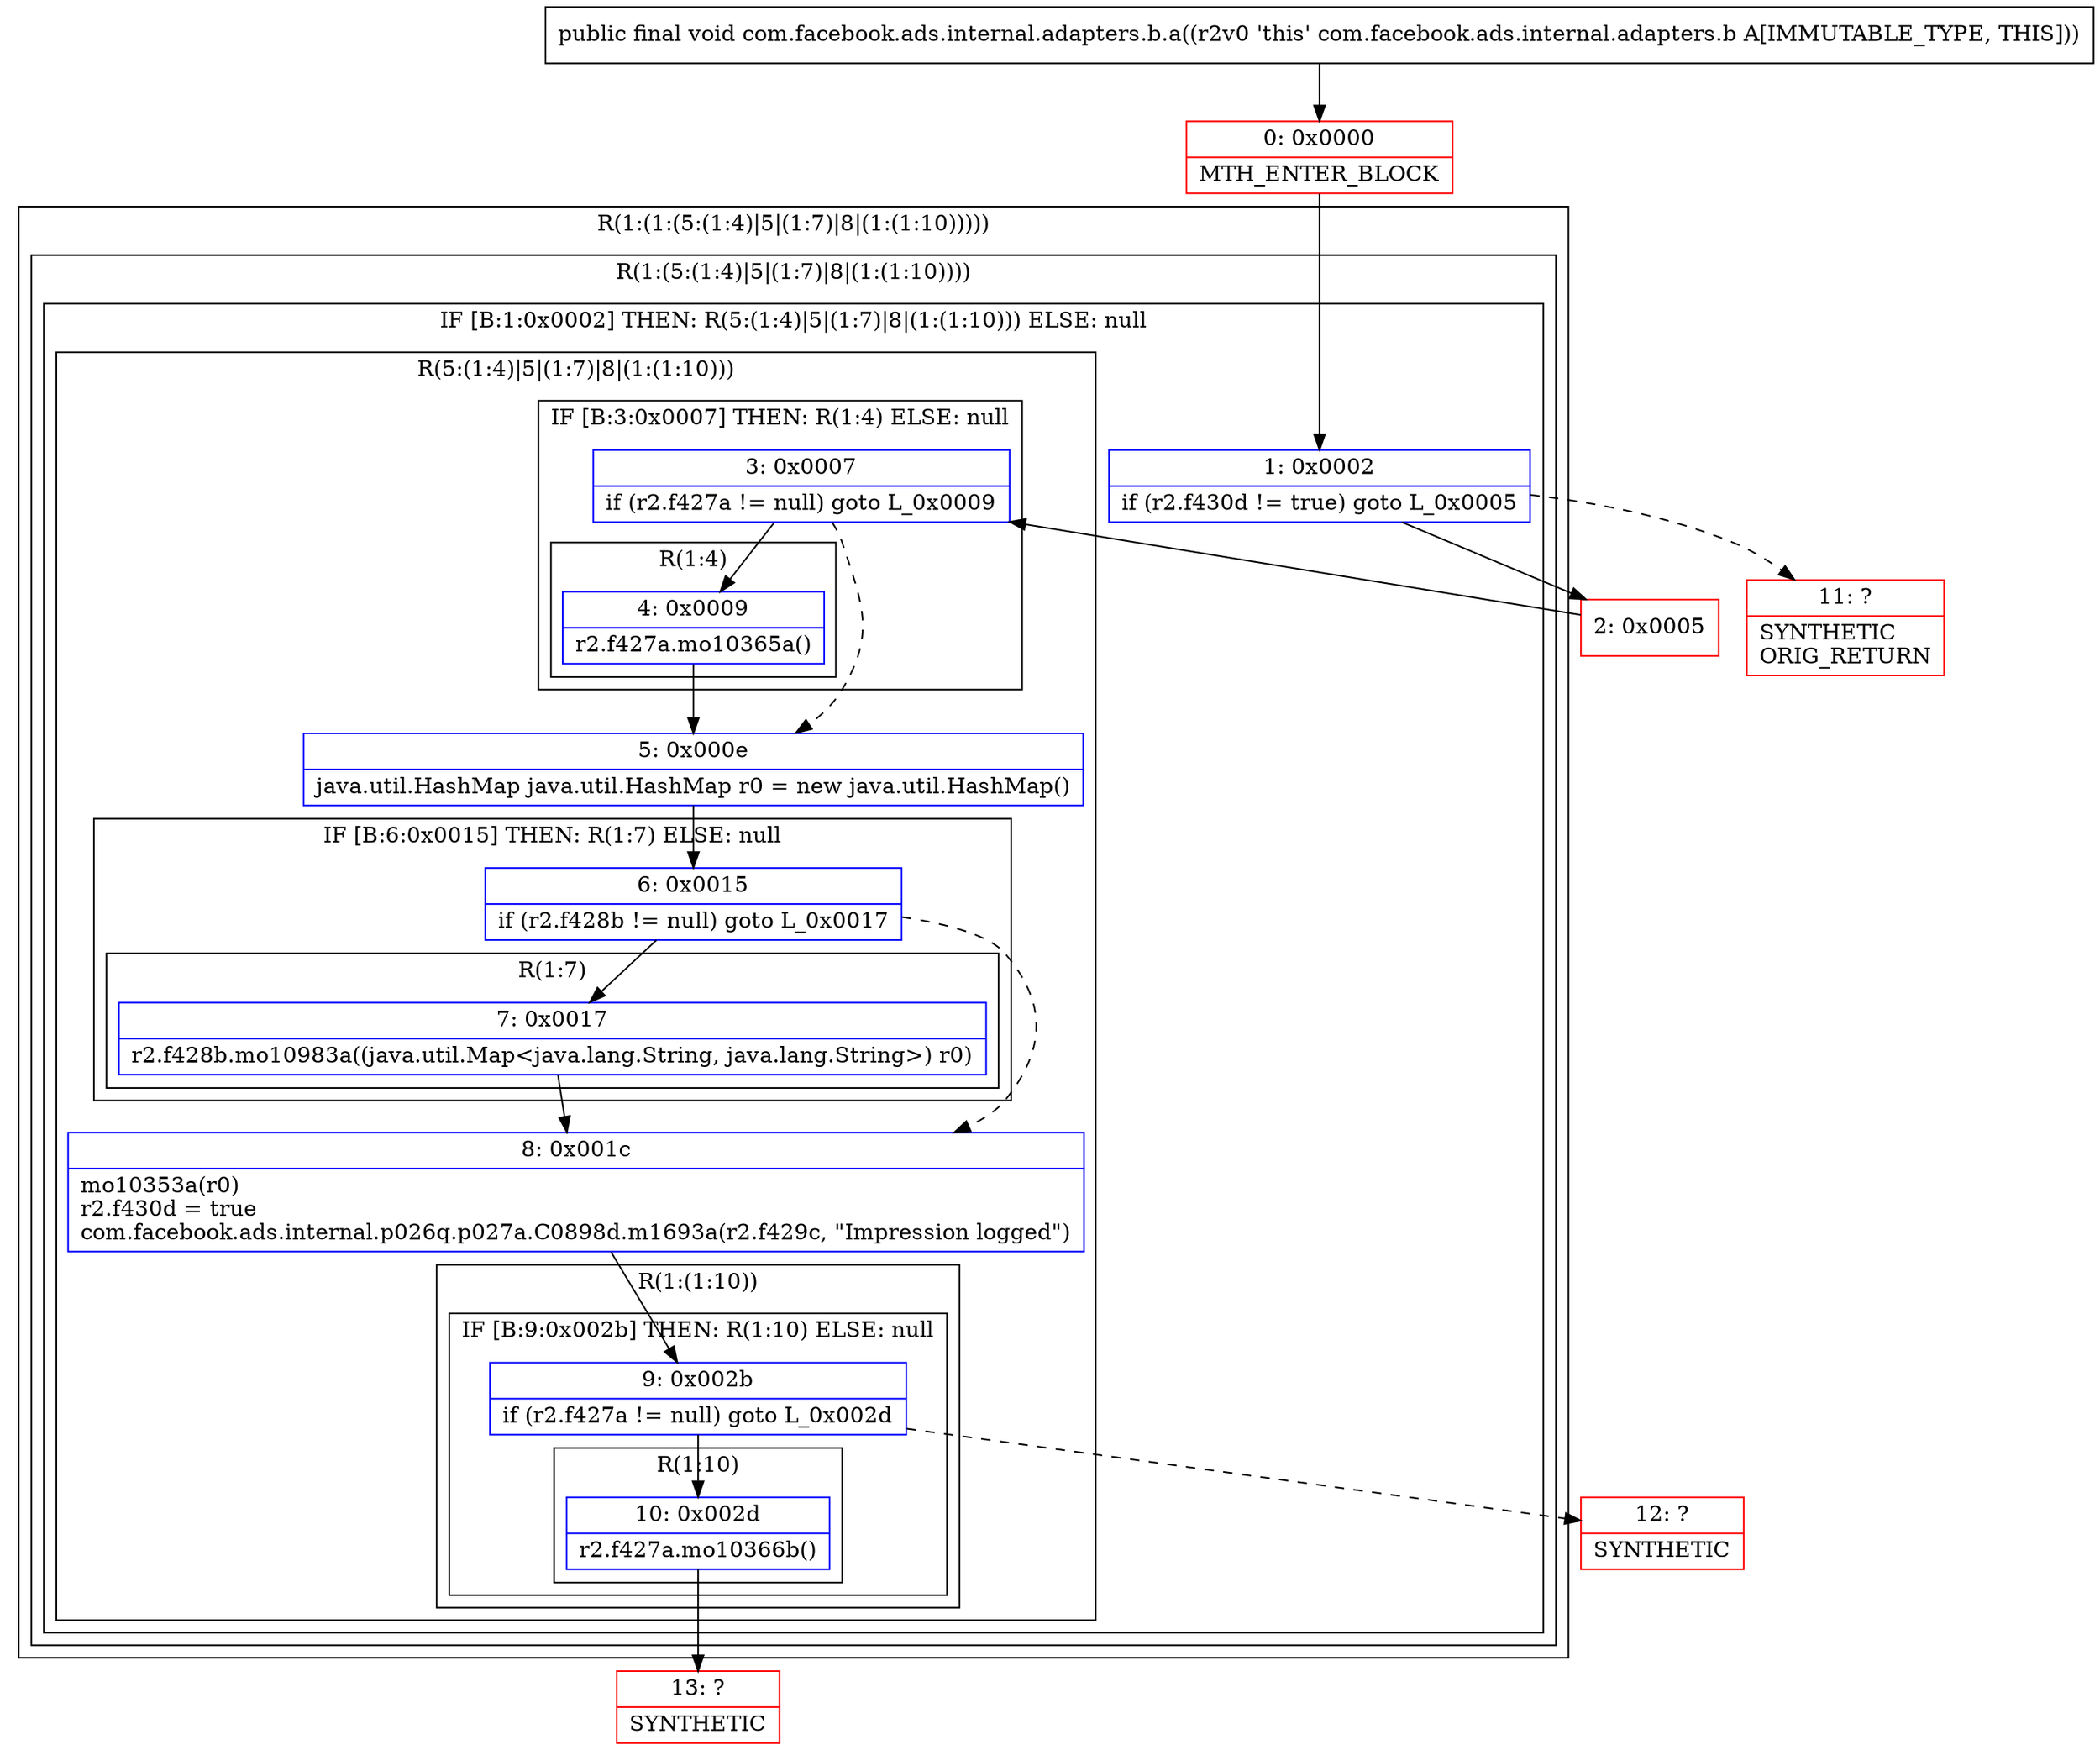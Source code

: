digraph "CFG forcom.facebook.ads.internal.adapters.b.a()V" {
subgraph cluster_Region_997268000 {
label = "R(1:(1:(5:(1:4)|5|(1:7)|8|(1:(1:10)))))";
node [shape=record,color=blue];
subgraph cluster_Region_609958168 {
label = "R(1:(5:(1:4)|5|(1:7)|8|(1:(1:10))))";
node [shape=record,color=blue];
subgraph cluster_IfRegion_1365685857 {
label = "IF [B:1:0x0002] THEN: R(5:(1:4)|5|(1:7)|8|(1:(1:10))) ELSE: null";
node [shape=record,color=blue];
Node_1 [shape=record,label="{1\:\ 0x0002|if (r2.f430d != true) goto L_0x0005\l}"];
subgraph cluster_Region_1719609671 {
label = "R(5:(1:4)|5|(1:7)|8|(1:(1:10)))";
node [shape=record,color=blue];
subgraph cluster_IfRegion_950127036 {
label = "IF [B:3:0x0007] THEN: R(1:4) ELSE: null";
node [shape=record,color=blue];
Node_3 [shape=record,label="{3\:\ 0x0007|if (r2.f427a != null) goto L_0x0009\l}"];
subgraph cluster_Region_196240530 {
label = "R(1:4)";
node [shape=record,color=blue];
Node_4 [shape=record,label="{4\:\ 0x0009|r2.f427a.mo10365a()\l}"];
}
}
Node_5 [shape=record,label="{5\:\ 0x000e|java.util.HashMap java.util.HashMap r0 = new java.util.HashMap()\l}"];
subgraph cluster_IfRegion_1994133253 {
label = "IF [B:6:0x0015] THEN: R(1:7) ELSE: null";
node [shape=record,color=blue];
Node_6 [shape=record,label="{6\:\ 0x0015|if (r2.f428b != null) goto L_0x0017\l}"];
subgraph cluster_Region_1536543665 {
label = "R(1:7)";
node [shape=record,color=blue];
Node_7 [shape=record,label="{7\:\ 0x0017|r2.f428b.mo10983a((java.util.Map\<java.lang.String, java.lang.String\>) r0)\l}"];
}
}
Node_8 [shape=record,label="{8\:\ 0x001c|mo10353a(r0)\lr2.f430d = true\lcom.facebook.ads.internal.p026q.p027a.C0898d.m1693a(r2.f429c, \"Impression logged\")\l}"];
subgraph cluster_Region_317553153 {
label = "R(1:(1:10))";
node [shape=record,color=blue];
subgraph cluster_IfRegion_616021449 {
label = "IF [B:9:0x002b] THEN: R(1:10) ELSE: null";
node [shape=record,color=blue];
Node_9 [shape=record,label="{9\:\ 0x002b|if (r2.f427a != null) goto L_0x002d\l}"];
subgraph cluster_Region_1018809145 {
label = "R(1:10)";
node [shape=record,color=blue];
Node_10 [shape=record,label="{10\:\ 0x002d|r2.f427a.mo10366b()\l}"];
}
}
}
}
}
}
}
Node_0 [shape=record,color=red,label="{0\:\ 0x0000|MTH_ENTER_BLOCK\l}"];
Node_2 [shape=record,color=red,label="{2\:\ 0x0005}"];
Node_11 [shape=record,color=red,label="{11\:\ ?|SYNTHETIC\lORIG_RETURN\l}"];
Node_12 [shape=record,color=red,label="{12\:\ ?|SYNTHETIC\l}"];
Node_13 [shape=record,color=red,label="{13\:\ ?|SYNTHETIC\l}"];
MethodNode[shape=record,label="{public final void com.facebook.ads.internal.adapters.b.a((r2v0 'this' com.facebook.ads.internal.adapters.b A[IMMUTABLE_TYPE, THIS])) }"];
MethodNode -> Node_0;
Node_1 -> Node_2;
Node_1 -> Node_11[style=dashed];
Node_3 -> Node_4;
Node_3 -> Node_5[style=dashed];
Node_4 -> Node_5;
Node_5 -> Node_6;
Node_6 -> Node_7;
Node_6 -> Node_8[style=dashed];
Node_7 -> Node_8;
Node_8 -> Node_9;
Node_9 -> Node_10;
Node_9 -> Node_12[style=dashed];
Node_10 -> Node_13;
Node_0 -> Node_1;
Node_2 -> Node_3;
}

